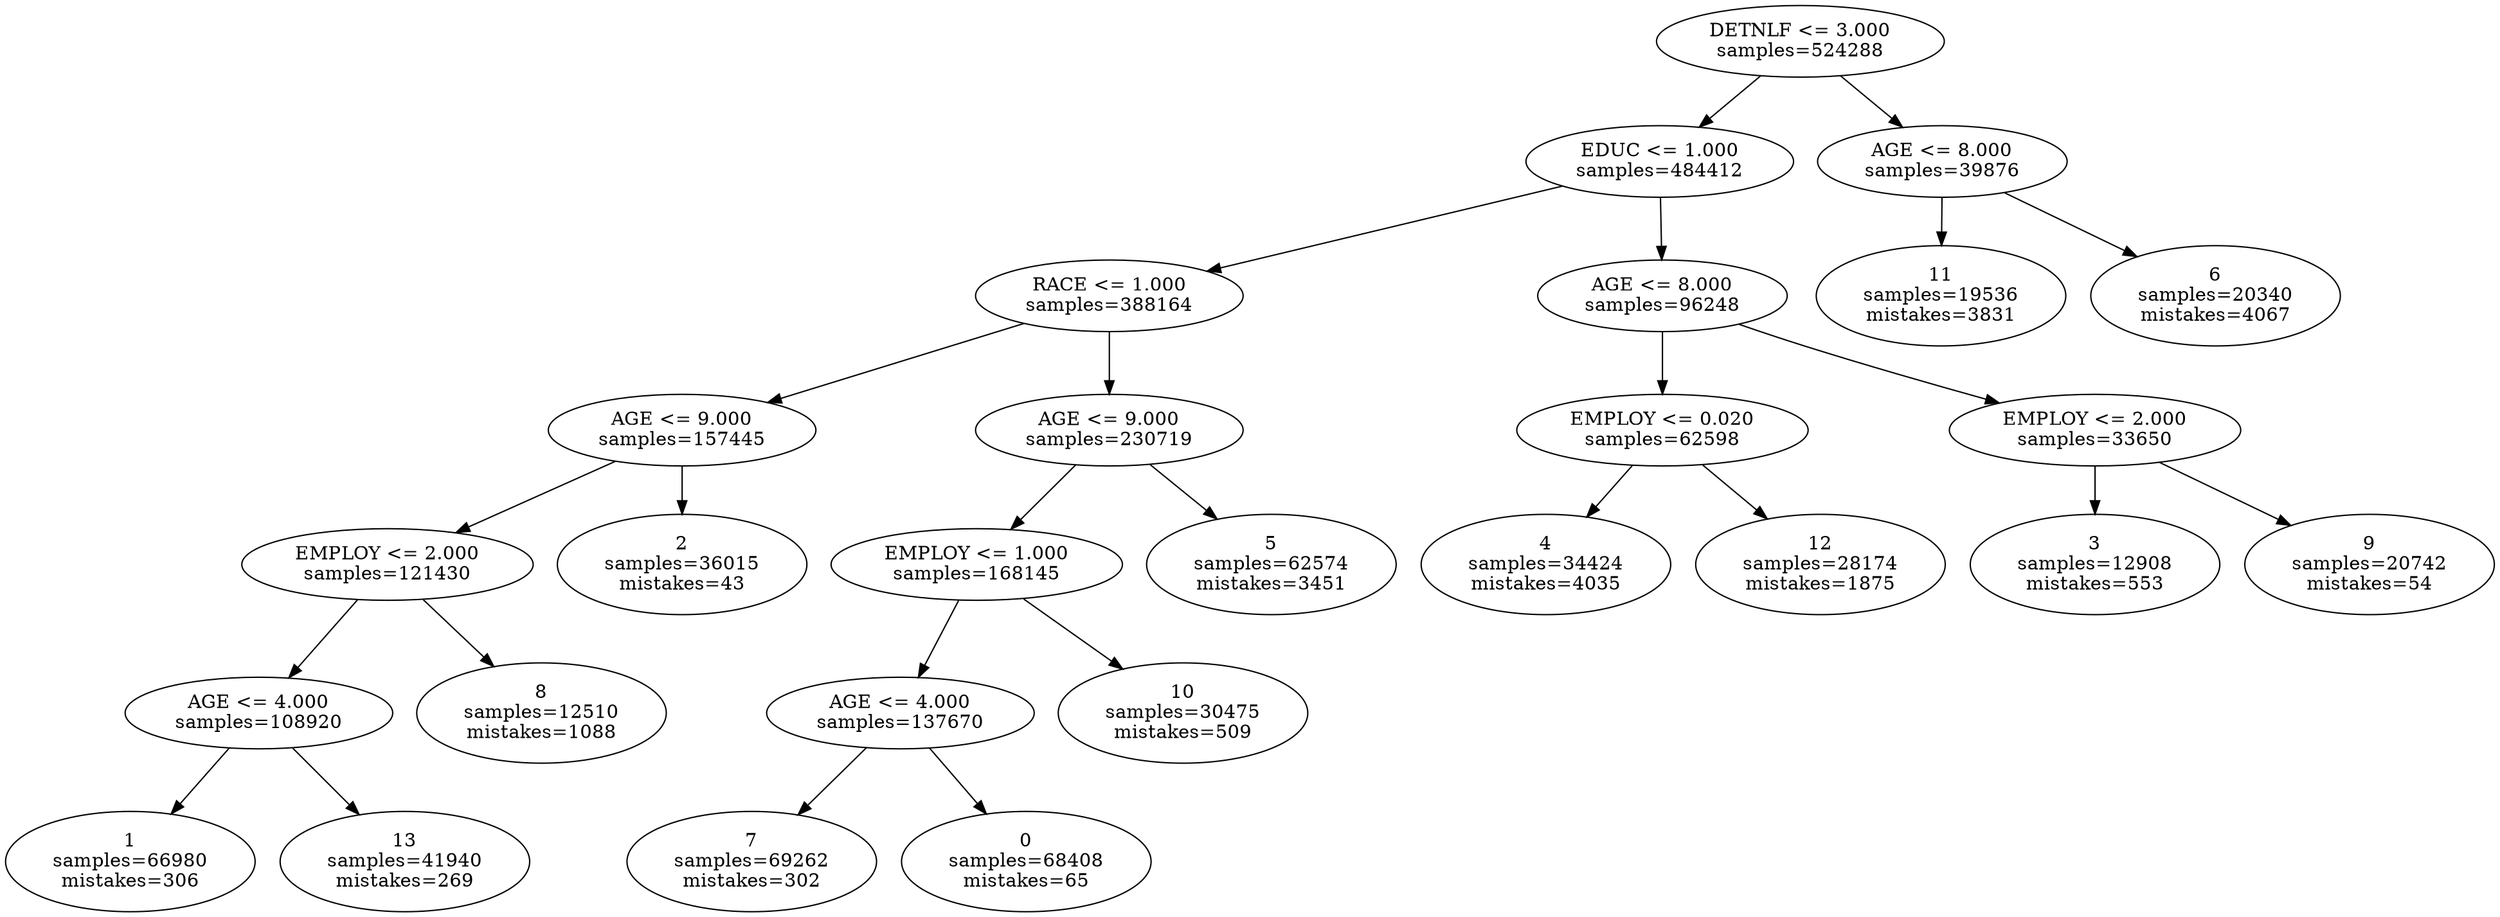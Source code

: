 digraph ClusteringTree {
n_0 [label="DETNLF <= 3.000
samples=\524288"];
n_1 [label="EDUC <= 1.000
samples=\484412"];
n_2 [label="AGE <= 8.000
samples=\39876"];
n_3 [label="RACE <= 1.000
samples=\388164"];
n_4 [label="AGE <= 8.000
samples=\96248"];
n_5 [label="11
samples=\19536
mistakes=\3831"];
n_6 [label="6
samples=\20340
mistakes=\4067"];
n_7 [label="AGE <= 9.000
samples=\157445"];
n_8 [label="AGE <= 9.000
samples=\230719"];
n_9 [label="EMPLOY <= 0.020
samples=\62598"];
n_10 [label="EMPLOY <= 2.000
samples=\33650"];
n_11 [label="EMPLOY <= 2.000
samples=\121430"];
n_12 [label="2
samples=\36015
mistakes=\43"];
n_13 [label="EMPLOY <= 1.000
samples=\168145"];
n_14 [label="5
samples=\62574
mistakes=\3451"];
n_15 [label="4
samples=\34424
mistakes=\4035"];
n_16 [label="12
samples=\28174
mistakes=\1875"];
n_17 [label="3
samples=\12908
mistakes=\553"];
n_18 [label="9
samples=\20742
mistakes=\54"];
n_19 [label="AGE <= 4.000
samples=\108920"];
n_20 [label="8
samples=\12510
mistakes=\1088"];
n_21 [label="AGE <= 4.000
samples=\137670"];
n_22 [label="10
samples=\30475
mistakes=\509"];
n_23 [label="1
samples=\66980
mistakes=\306"];
n_24 [label="13
samples=\41940
mistakes=\269"];
n_25 [label="7
samples=\69262
mistakes=\302"];
n_26 [label="0
samples=\68408
mistakes=\65"];
n_0 -> n_1;
n_0 -> n_2;
n_1 -> n_3;
n_1 -> n_4;
n_2 -> n_5;
n_2 -> n_6;
n_3 -> n_7;
n_3 -> n_8;
n_4 -> n_9;
n_4 -> n_10;
n_7 -> n_11;
n_7 -> n_12;
n_8 -> n_13;
n_8 -> n_14;
n_9 -> n_15;
n_9 -> n_16;
n_10 -> n_17;
n_10 -> n_18;
n_11 -> n_19;
n_11 -> n_20;
n_13 -> n_21;
n_13 -> n_22;
n_19 -> n_23;
n_19 -> n_24;
n_21 -> n_25;
n_21 -> n_26;
}
